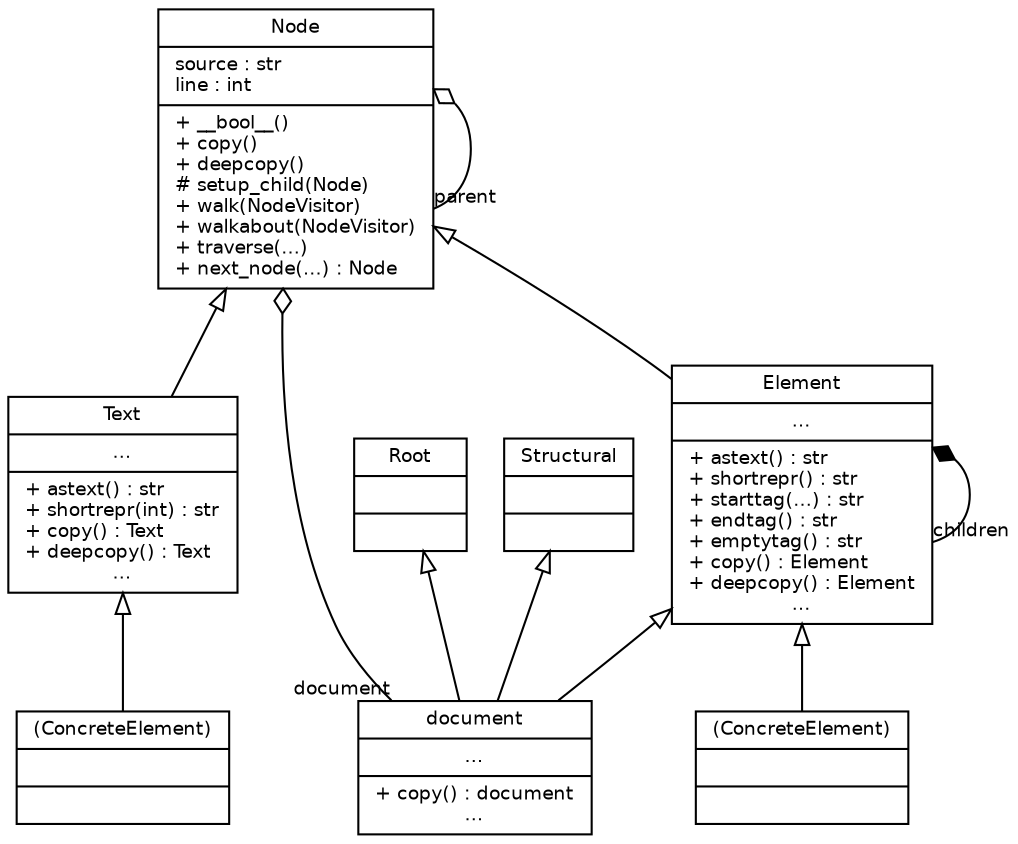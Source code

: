 digraph G {
    graph [
        fontname = "Bitstream Vera Sans"
        fontsize = 9
    ]
    node [
        fontname = "Bitstream Vera Sans"
        fontsize = 9
        shape = "record"
    ]
    edge [
        arrowtail = empty
        dir = back
        fontname = "Bitstream Vera Sans"
        fontsize = 9
    ]

    AbstractNode [
        label = "{Node
        |source : str\lline : int\l
        |+ __bool__()\l+ copy()\l+ deepcopy()\l# setup_child(Node)\l+ walk(NodeVisitor)\l+ walkabout(NodeVisitor)\l+ traverse(...)\l+ next_node(...) : Node\l}"
    ]

    Text [
        label = "{Text
        |...
        |+ astext() : str\l+ shortrepr(int) : str\l+ copy() : Text\l+ deepcopy() : Text\l...}"
    ]
    Element [
        label = "{Element
        |...
        |+ astext() : str\l+ shortrepr() : str\l+ starttag(...) : str\l+ endtag() : str\l+ emptytag() : str\l+ copy() : Element\l+ deepcopy() : Element\l...}"
    ]
    document [
        label = "{document
        |...
        |+ copy() : document\l...}"
    ]
    ConcreteElement1, ConcreteElement2 [ label = "{(ConcreteElement)||}" ]
    Root [ label = "{Root||}" ]
    Structural [ label = "{Structural||}" ]

    // dir = back
    AbstractNode -> Text, Element
    Root, Structural, Element -> document
    Element -> ConcreteElement1
    Text -> ConcreteElement2

    edge [
        arrowtail = ediamond
    ]
    AbstractNode -> AbstractNode [ headlabel = "parent" ]
    AbstractNode -> document [ headlabel = "document" ]

    edge [
        arrowtail = diamond
    ]
    Element -> Element [ headlabel = "children" ]
}
